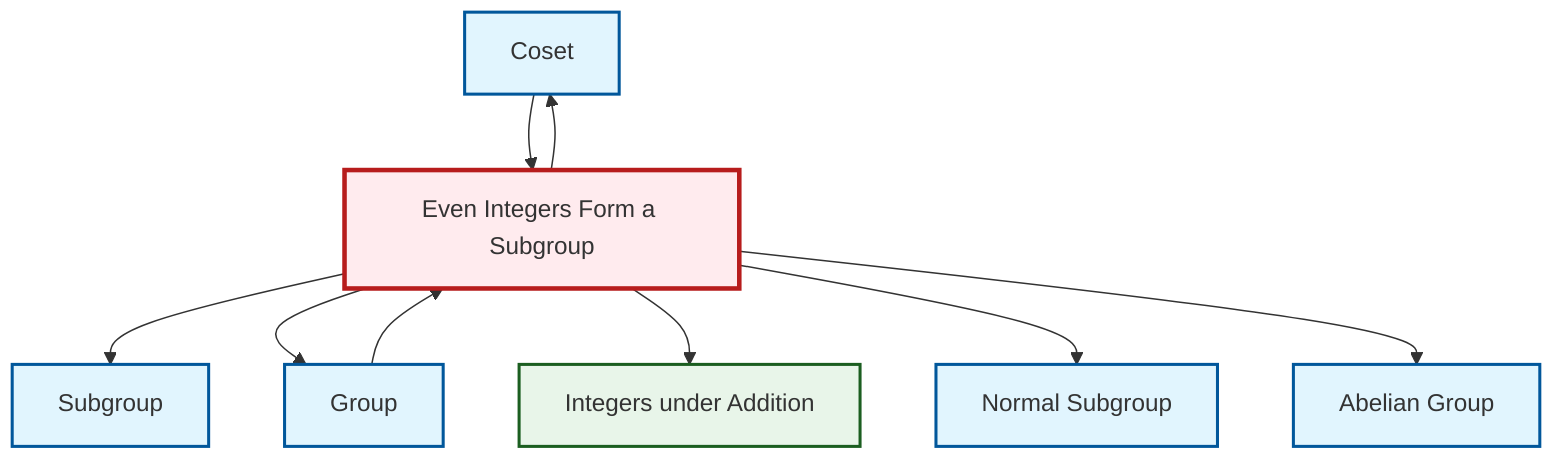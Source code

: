 graph TD
    classDef definition fill:#e1f5fe,stroke:#01579b,stroke-width:2px
    classDef theorem fill:#f3e5f5,stroke:#4a148c,stroke-width:2px
    classDef axiom fill:#fff3e0,stroke:#e65100,stroke-width:2px
    classDef example fill:#e8f5e9,stroke:#1b5e20,stroke-width:2px
    classDef current fill:#ffebee,stroke:#b71c1c,stroke-width:3px
    def-subgroup["Subgroup"]:::definition
    def-coset["Coset"]:::definition
    def-normal-subgroup["Normal Subgroup"]:::definition
    def-group["Group"]:::definition
    ex-even-integers-subgroup["Even Integers Form a Subgroup"]:::example
    def-abelian-group["Abelian Group"]:::definition
    ex-integers-addition["Integers under Addition"]:::example
    ex-even-integers-subgroup --> def-subgroup
    def-group --> ex-even-integers-subgroup
    ex-even-integers-subgroup --> def-group
    ex-even-integers-subgroup --> ex-integers-addition
    ex-even-integers-subgroup --> def-coset
    ex-even-integers-subgroup --> def-normal-subgroup
    def-coset --> ex-even-integers-subgroup
    ex-even-integers-subgroup --> def-abelian-group
    class ex-even-integers-subgroup current
